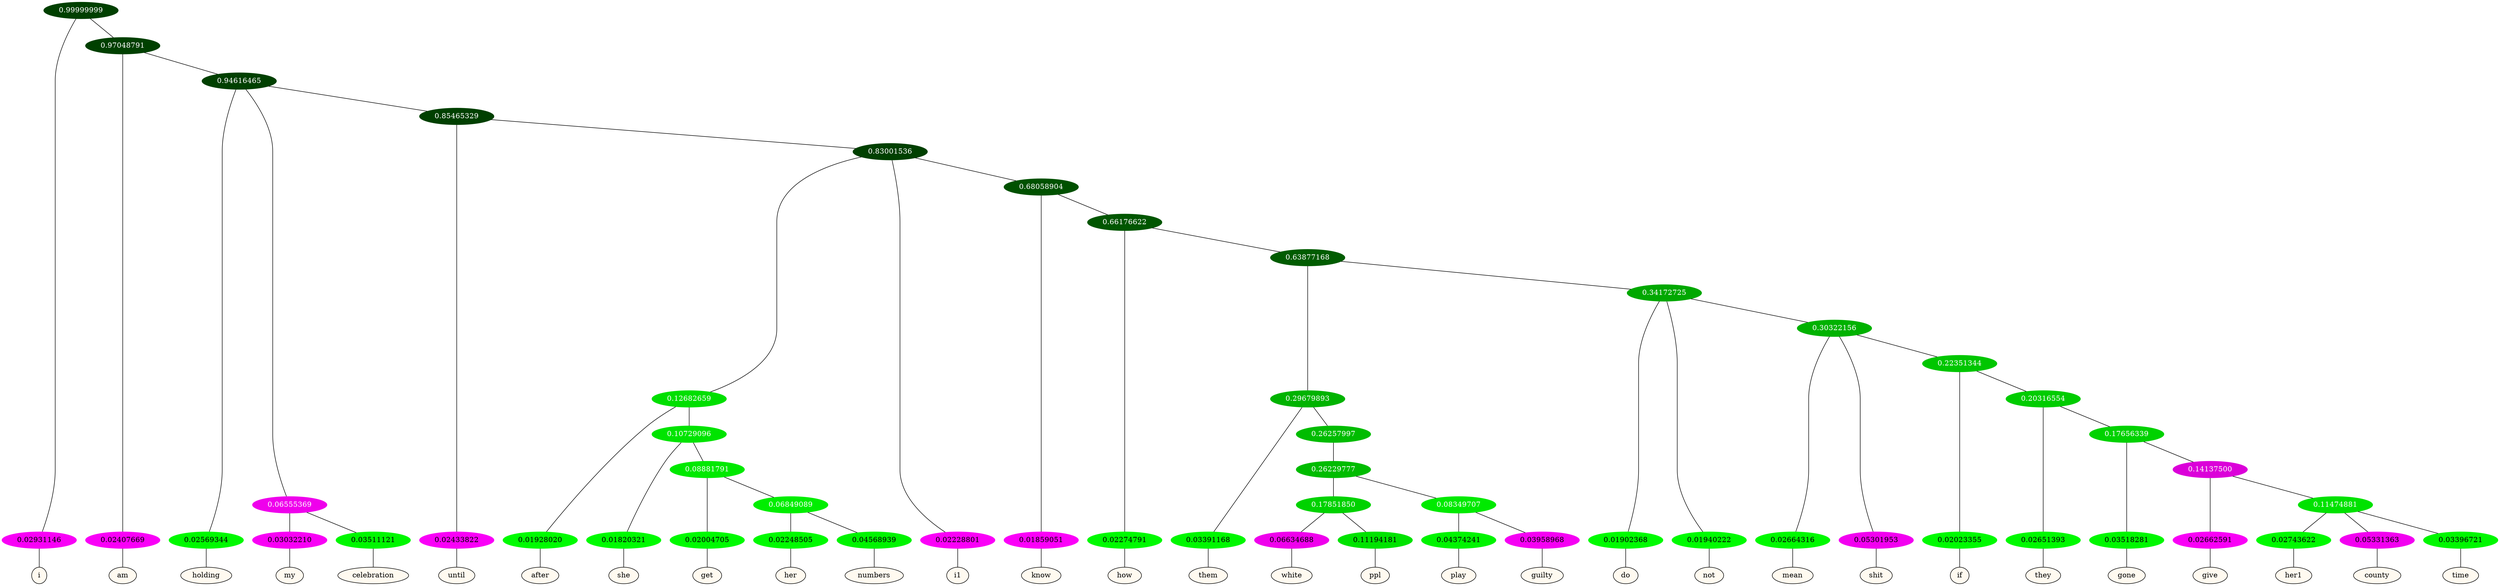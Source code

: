 graph {
	node [format=png height=0.15 nodesep=0.001 ordering=out overlap=prism overlap_scaling=0.01 ranksep=0.001 ratio=0.2 style=filled width=0.15]
	{
		rank=same
		a_w_1 [label=i color=black fillcolor=floralwhite style="filled,solid"]
		a_w_3 [label=am color=black fillcolor=floralwhite style="filled,solid"]
		a_w_5 [label=holding color=black fillcolor=floralwhite style="filled,solid"]
		a_w_8 [label=my color=black fillcolor=floralwhite style="filled,solid"]
		a_w_9 [label=celebration color=black fillcolor=floralwhite style="filled,solid"]
		a_w_10 [label=until color=black fillcolor=floralwhite style="filled,solid"]
		a_w_15 [label=after color=black fillcolor=floralwhite style="filled,solid"]
		a_w_19 [label=she color=black fillcolor=floralwhite style="filled,solid"]
		a_w_23 [label=get color=black fillcolor=floralwhite style="filled,solid"]
		a_w_27 [label=her color=black fillcolor=floralwhite style="filled,solid"]
		a_w_28 [label=numbers color=black fillcolor=floralwhite style="filled,solid"]
		a_w_13 [label=i1 color=black fillcolor=floralwhite style="filled,solid"]
		a_w_17 [label=know color=black fillcolor=floralwhite style="filled,solid"]
		a_w_21 [label=how color=black fillcolor=floralwhite style="filled,solid"]
		a_w_29 [label=them color=black fillcolor=floralwhite style="filled,solid"]
		a_w_42 [label=white color=black fillcolor=floralwhite style="filled,solid"]
		a_w_43 [label=ppl color=black fillcolor=floralwhite style="filled,solid"]
		a_w_44 [label=play color=black fillcolor=floralwhite style="filled,solid"]
		a_w_45 [label=guilty color=black fillcolor=floralwhite style="filled,solid"]
		a_w_31 [label=do color=black fillcolor=floralwhite style="filled,solid"]
		a_w_32 [label=not color=black fillcolor=floralwhite style="filled,solid"]
		a_w_35 [label=mean color=black fillcolor=floralwhite style="filled,solid"]
		a_w_36 [label=shit color=black fillcolor=floralwhite style="filled,solid"]
		a_w_40 [label=if color=black fillcolor=floralwhite style="filled,solid"]
		a_w_46 [label=they color=black fillcolor=floralwhite style="filled,solid"]
		a_w_48 [label=gone color=black fillcolor=floralwhite style="filled,solid"]
		a_w_50 [label=give color=black fillcolor=floralwhite style="filled,solid"]
		a_w_52 [label=her1 color=black fillcolor=floralwhite style="filled,solid"]
		a_w_53 [label=county color=black fillcolor=floralwhite style="filled,solid"]
		a_w_54 [label=time color=black fillcolor=floralwhite style="filled,solid"]
	}
	a_n_1 -- a_w_1
	a_n_3 -- a_w_3
	a_n_5 -- a_w_5
	a_n_8 -- a_w_8
	a_n_9 -- a_w_9
	a_n_10 -- a_w_10
	a_n_15 -- a_w_15
	a_n_19 -- a_w_19
	a_n_23 -- a_w_23
	a_n_27 -- a_w_27
	a_n_28 -- a_w_28
	a_n_13 -- a_w_13
	a_n_17 -- a_w_17
	a_n_21 -- a_w_21
	a_n_29 -- a_w_29
	a_n_42 -- a_w_42
	a_n_43 -- a_w_43
	a_n_44 -- a_w_44
	a_n_45 -- a_w_45
	a_n_31 -- a_w_31
	a_n_32 -- a_w_32
	a_n_35 -- a_w_35
	a_n_36 -- a_w_36
	a_n_40 -- a_w_40
	a_n_46 -- a_w_46
	a_n_48 -- a_w_48
	a_n_50 -- a_w_50
	a_n_52 -- a_w_52
	a_n_53 -- a_w_53
	a_n_54 -- a_w_54
	{
		rank=same
		a_n_1 [label=0.02931146 color="0.835 1.000 0.971" fontcolor=black]
		a_n_3 [label=0.02407669 color="0.835 1.000 0.976" fontcolor=black]
		a_n_5 [label=0.02569344 color="0.334 1.000 0.974" fontcolor=black]
		a_n_8 [label=0.03032210 color="0.835 1.000 0.970" fontcolor=black]
		a_n_9 [label=0.03511121 color="0.334 1.000 0.965" fontcolor=black]
		a_n_10 [label=0.02433822 color="0.835 1.000 0.976" fontcolor=black]
		a_n_15 [label=0.01928020 color="0.334 1.000 0.981" fontcolor=black]
		a_n_19 [label=0.01820321 color="0.334 1.000 0.982" fontcolor=black]
		a_n_23 [label=0.02004705 color="0.334 1.000 0.980" fontcolor=black]
		a_n_27 [label=0.02248505 color="0.334 1.000 0.978" fontcolor=black]
		a_n_28 [label=0.04568939 color="0.334 1.000 0.954" fontcolor=black]
		a_n_13 [label=0.02228801 color="0.835 1.000 0.978" fontcolor=black]
		a_n_17 [label=0.01859051 color="0.835 1.000 0.981" fontcolor=black]
		a_n_21 [label=0.02274791 color="0.334 1.000 0.977" fontcolor=black]
		a_n_29 [label=0.03391168 color="0.334 1.000 0.966" fontcolor=black]
		a_n_42 [label=0.06634688 color="0.835 1.000 0.934" fontcolor=black]
		a_n_43 [label=0.11194181 color="0.334 1.000 0.888" fontcolor=black]
		a_n_44 [label=0.04374241 color="0.334 1.000 0.956" fontcolor=black]
		a_n_45 [label=0.03958968 color="0.835 1.000 0.960" fontcolor=black]
		a_n_31 [label=0.01902368 color="0.334 1.000 0.981" fontcolor=black]
		a_n_32 [label=0.01940222 color="0.334 1.000 0.981" fontcolor=black]
		a_n_35 [label=0.02664316 color="0.334 1.000 0.973" fontcolor=black]
		a_n_36 [label=0.05301953 color="0.835 1.000 0.947" fontcolor=black]
		a_n_40 [label=0.02023355 color="0.334 1.000 0.980" fontcolor=black]
		a_n_46 [label=0.02651393 color="0.334 1.000 0.973" fontcolor=black]
		a_n_48 [label=0.03518281 color="0.334 1.000 0.965" fontcolor=black]
		a_n_50 [label=0.02662591 color="0.835 1.000 0.973" fontcolor=black]
		a_n_52 [label=0.02743622 color="0.334 1.000 0.973" fontcolor=black]
		a_n_53 [label=0.05331363 color="0.835 1.000 0.947" fontcolor=black]
		a_n_54 [label=0.03396721 color="0.334 1.000 0.966" fontcolor=black]
	}
	a_n_0 [label=0.99999999 color="0.334 1.000 0.250" fontcolor=grey99]
	a_n_0 -- a_n_1
	a_n_2 [label=0.97048791 color="0.334 1.000 0.250" fontcolor=grey99]
	a_n_0 -- a_n_2
	a_n_2 -- a_n_3
	a_n_4 [label=0.94616465 color="0.334 1.000 0.250" fontcolor=grey99]
	a_n_2 -- a_n_4
	a_n_4 -- a_n_5
	a_n_6 [label=0.06555369 color="0.835 1.000 0.934" fontcolor=grey99]
	a_n_4 -- a_n_6
	a_n_7 [label=0.85465329 color="0.334 1.000 0.250" fontcolor=grey99]
	a_n_4 -- a_n_7
	a_n_6 -- a_n_8
	a_n_6 -- a_n_9
	a_n_7 -- a_n_10
	a_n_11 [label=0.83001536 color="0.334 1.000 0.250" fontcolor=grey99]
	a_n_7 -- a_n_11
	a_n_12 [label=0.12682659 color="0.334 1.000 0.873" fontcolor=grey99]
	a_n_11 -- a_n_12
	a_n_11 -- a_n_13
	a_n_14 [label=0.68058904 color="0.334 1.000 0.319" fontcolor=grey99]
	a_n_11 -- a_n_14
	a_n_12 -- a_n_15
	a_n_16 [label=0.10729096 color="0.334 1.000 0.893" fontcolor=grey99]
	a_n_12 -- a_n_16
	a_n_14 -- a_n_17
	a_n_18 [label=0.66176622 color="0.334 1.000 0.338" fontcolor=grey99]
	a_n_14 -- a_n_18
	a_n_16 -- a_n_19
	a_n_20 [label=0.08881791 color="0.334 1.000 0.911" fontcolor=grey99]
	a_n_16 -- a_n_20
	a_n_18 -- a_n_21
	a_n_22 [label=0.63877168 color="0.334 1.000 0.361" fontcolor=grey99]
	a_n_18 -- a_n_22
	a_n_20 -- a_n_23
	a_n_24 [label=0.06849089 color="0.334 1.000 0.932" fontcolor=grey99]
	a_n_20 -- a_n_24
	a_n_25 [label=0.29679893 color="0.334 1.000 0.703" fontcolor=grey99]
	a_n_22 -- a_n_25
	a_n_26 [label=0.34172725 color="0.334 1.000 0.658" fontcolor=grey99]
	a_n_22 -- a_n_26
	a_n_24 -- a_n_27
	a_n_24 -- a_n_28
	a_n_25 -- a_n_29
	a_n_30 [label=0.26257997 color="0.334 1.000 0.737" fontcolor=grey99]
	a_n_25 -- a_n_30
	a_n_26 -- a_n_31
	a_n_26 -- a_n_32
	a_n_33 [label=0.30322156 color="0.334 1.000 0.697" fontcolor=grey99]
	a_n_26 -- a_n_33
	a_n_34 [label=0.26229777 color="0.334 1.000 0.738" fontcolor=grey99]
	a_n_30 -- a_n_34
	a_n_33 -- a_n_35
	a_n_33 -- a_n_36
	a_n_37 [label=0.22351344 color="0.334 1.000 0.776" fontcolor=grey99]
	a_n_33 -- a_n_37
	a_n_38 [label=0.17851850 color="0.334 1.000 0.821" fontcolor=grey99]
	a_n_34 -- a_n_38
	a_n_39 [label=0.08349707 color="0.334 1.000 0.917" fontcolor=grey99]
	a_n_34 -- a_n_39
	a_n_37 -- a_n_40
	a_n_41 [label=0.20316554 color="0.334 1.000 0.797" fontcolor=grey99]
	a_n_37 -- a_n_41
	a_n_38 -- a_n_42
	a_n_38 -- a_n_43
	a_n_39 -- a_n_44
	a_n_39 -- a_n_45
	a_n_41 -- a_n_46
	a_n_47 [label=0.17656339 color="0.334 1.000 0.823" fontcolor=grey99]
	a_n_41 -- a_n_47
	a_n_47 -- a_n_48
	a_n_49 [label=0.14137500 color="0.835 1.000 0.859" fontcolor=grey99]
	a_n_47 -- a_n_49
	a_n_49 -- a_n_50
	a_n_51 [label=0.11474881 color="0.334 1.000 0.885" fontcolor=grey99]
	a_n_49 -- a_n_51
	a_n_51 -- a_n_52
	a_n_51 -- a_n_53
	a_n_51 -- a_n_54
}
